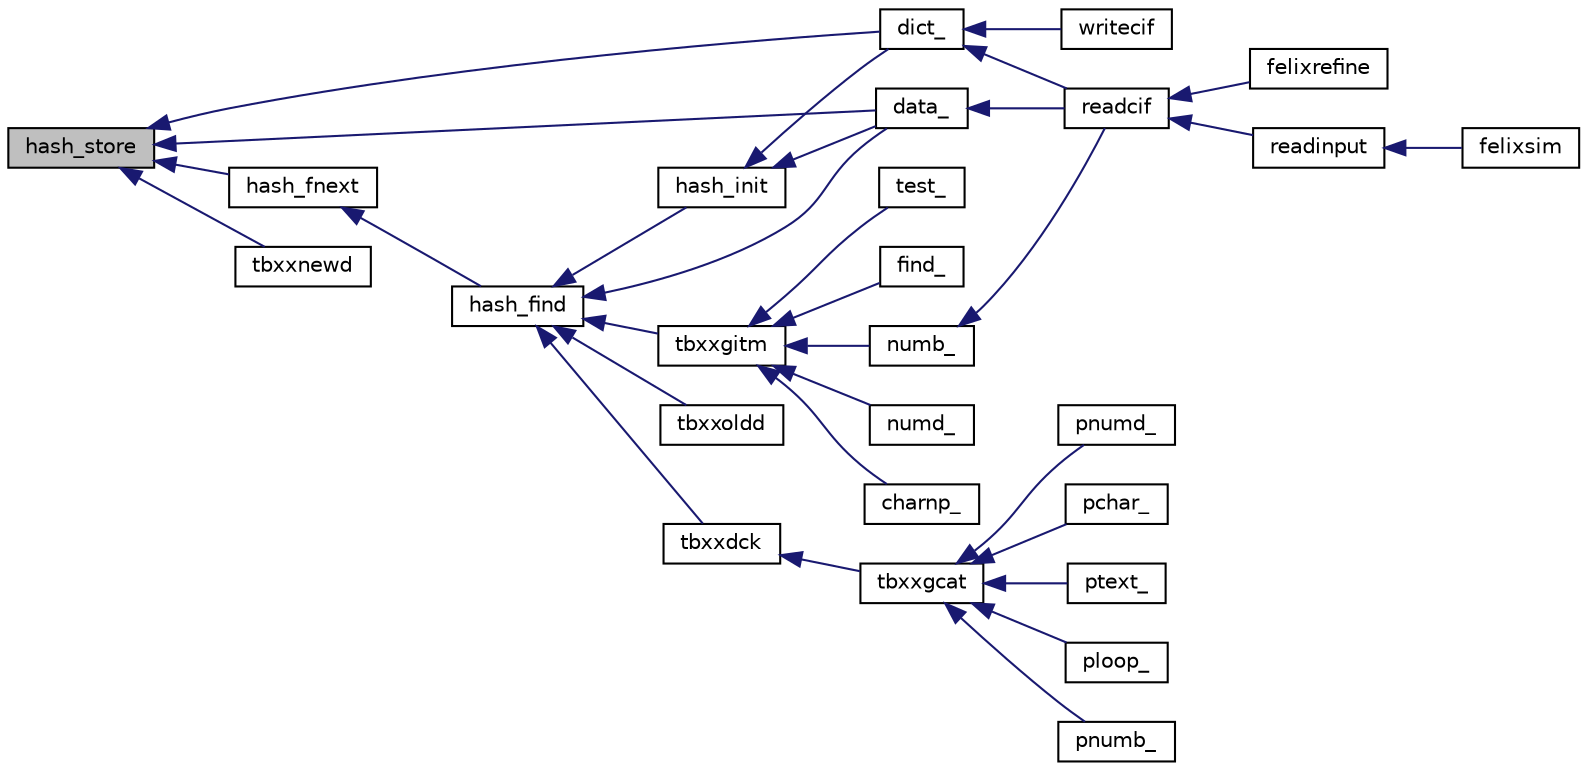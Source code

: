 digraph "hash_store"
{
  edge [fontname="Helvetica",fontsize="10",labelfontname="Helvetica",labelfontsize="10"];
  node [fontname="Helvetica",fontsize="10",shape=record];
  rankdir="LR";
  Node1 [label="hash_store",height=0.2,width=0.4,color="black", fillcolor="grey75", style="filled", fontcolor="black"];
  Node1 -> Node2 [dir="back",color="midnightblue",fontsize="10",style="solid",fontname="Helvetica"];
  Node2 [label="dict_",height=0.2,width=0.4,color="black", fillcolor="white", style="filled",URL="$ciftbx_8f.html#a4b968cff97c84029fcb089e5754373eb"];
  Node2 -> Node3 [dir="back",color="midnightblue",fontsize="10",style="solid",fontname="Helvetica"];
  Node3 [label="writecif",height=0.2,width=0.4,color="black", fillcolor="white", style="filled",URL="$out_8f90.html#a1276a1deb6b2dae1d2c2e4306f4ce597"];
  Node2 -> Node4 [dir="back",color="midnightblue",fontsize="10",style="solid",fontname="Helvetica"];
  Node4 [label="readcif",height=0.2,width=0.4,color="black", fillcolor="white", style="filled",URL="$readcif_8f90.html#a851b318f1c18608adf2b40ba20d10014"];
  Node4 -> Node5 [dir="back",color="midnightblue",fontsize="10",style="solid",fontname="Helvetica"];
  Node5 [label="felixrefine",height=0.2,width=0.4,color="black", fillcolor="white", style="filled",URL="$felixrefine_8f90.html#aecbf263fc9c06070ed63b7a31c76bbef"];
  Node4 -> Node6 [dir="back",color="midnightblue",fontsize="10",style="solid",fontname="Helvetica"];
  Node6 [label="readinput",height=0.2,width=0.4,color="black", fillcolor="white", style="filled",URL="$readinput_8f90.html#a87d0c2ec1671e34d4efcabf08db9d396"];
  Node6 -> Node7 [dir="back",color="midnightblue",fontsize="10",style="solid",fontname="Helvetica"];
  Node7 [label="felixsim",height=0.2,width=0.4,color="black", fillcolor="white", style="filled",URL="$felixsim_8f90.html#ad36d8d5ddad66820866e3d05a4c66144"];
  Node1 -> Node8 [dir="back",color="midnightblue",fontsize="10",style="solid",fontname="Helvetica"];
  Node8 [label="tbxxnewd",height=0.2,width=0.4,color="black", fillcolor="white", style="filled",URL="$ciftbx_8f.html#a7cb1d6edba984ca933612a0a93021559"];
  Node1 -> Node9 [dir="back",color="midnightblue",fontsize="10",style="solid",fontname="Helvetica"];
  Node9 [label="data_",height=0.2,width=0.4,color="black", fillcolor="white", style="filled",URL="$ciftbx_8f.html#acef84efd6e02fb3ddcab29ff8633a848"];
  Node9 -> Node4 [dir="back",color="midnightblue",fontsize="10",style="solid",fontname="Helvetica"];
  Node1 -> Node10 [dir="back",color="midnightblue",fontsize="10",style="solid",fontname="Helvetica"];
  Node10 [label="hash_fnext",height=0.2,width=0.4,color="black", fillcolor="white", style="filled",URL="$hash__funcs_8f.html#a8f1dc4d4cb474fed9e89568a4362ee1f"];
  Node10 -> Node11 [dir="back",color="midnightblue",fontsize="10",style="solid",fontname="Helvetica"];
  Node11 [label="hash_find",height=0.2,width=0.4,color="black", fillcolor="white", style="filled",URL="$hash__funcs_8f.html#a3a4bdd43e3433c8ea005132aadd4debd"];
  Node11 -> Node12 [dir="back",color="midnightblue",fontsize="10",style="solid",fontname="Helvetica"];
  Node12 [label="tbxxoldd",height=0.2,width=0.4,color="black", fillcolor="white", style="filled",URL="$ciftbx_8f.html#af0f954e4508c89cb4d3329a342d5b8a7"];
  Node11 -> Node9 [dir="back",color="midnightblue",fontsize="10",style="solid",fontname="Helvetica"];
  Node11 -> Node13 [dir="back",color="midnightblue",fontsize="10",style="solid",fontname="Helvetica"];
  Node13 [label="tbxxgitm",height=0.2,width=0.4,color="black", fillcolor="white", style="filled",URL="$ciftbx_8f.html#a39d2614384d61dc867b06c6bea0fa00c"];
  Node13 -> Node14 [dir="back",color="midnightblue",fontsize="10",style="solid",fontname="Helvetica"];
  Node14 [label="test_",height=0.2,width=0.4,color="black", fillcolor="white", style="filled",URL="$ciftbx_8f.html#a7bf11278540621a732ea9c62c37f39d4"];
  Node13 -> Node15 [dir="back",color="midnightblue",fontsize="10",style="solid",fontname="Helvetica"];
  Node15 [label="find_",height=0.2,width=0.4,color="black", fillcolor="white", style="filled",URL="$ciftbx_8f.html#a30b628eee0628904dba9c686a8ee7178"];
  Node13 -> Node16 [dir="back",color="midnightblue",fontsize="10",style="solid",fontname="Helvetica"];
  Node16 [label="numb_",height=0.2,width=0.4,color="black", fillcolor="white", style="filled",URL="$ciftbx_8f.html#a52533b45df7c78e9d743147a4ed381f3"];
  Node16 -> Node4 [dir="back",color="midnightblue",fontsize="10",style="solid",fontname="Helvetica"];
  Node13 -> Node17 [dir="back",color="midnightblue",fontsize="10",style="solid",fontname="Helvetica"];
  Node17 [label="numd_",height=0.2,width=0.4,color="black", fillcolor="white", style="filled",URL="$ciftbx_8f.html#a321db51a9a1b39f96c345271b840e3ca"];
  Node13 -> Node18 [dir="back",color="midnightblue",fontsize="10",style="solid",fontname="Helvetica"];
  Node18 [label="charnp_",height=0.2,width=0.4,color="black", fillcolor="white", style="filled",URL="$ciftbx_8f.html#a4c9835444462b49efe9e7b8cbe54beb1"];
  Node11 -> Node19 [dir="back",color="midnightblue",fontsize="10",style="solid",fontname="Helvetica"];
  Node19 [label="tbxxdck",height=0.2,width=0.4,color="black", fillcolor="white", style="filled",URL="$ciftbx_8f.html#a2bc1be3dc0311a1663573bc684f53546"];
  Node19 -> Node20 [dir="back",color="midnightblue",fontsize="10",style="solid",fontname="Helvetica"];
  Node20 [label="tbxxgcat",height=0.2,width=0.4,color="black", fillcolor="white", style="filled",URL="$ciftbx_8f.html#a3f95906b7a96897d02795dc4573ddd6b"];
  Node20 -> Node21 [dir="back",color="midnightblue",fontsize="10",style="solid",fontname="Helvetica"];
  Node21 [label="pnumb_",height=0.2,width=0.4,color="black", fillcolor="white", style="filled",URL="$ciftbx_8f.html#a762e7d891738400070c4bc377aba476f"];
  Node20 -> Node22 [dir="back",color="midnightblue",fontsize="10",style="solid",fontname="Helvetica"];
  Node22 [label="pnumd_",height=0.2,width=0.4,color="black", fillcolor="white", style="filled",URL="$ciftbx_8f.html#aca4e519718b63206d44b7446e084fe46"];
  Node20 -> Node23 [dir="back",color="midnightblue",fontsize="10",style="solid",fontname="Helvetica"];
  Node23 [label="pchar_",height=0.2,width=0.4,color="black", fillcolor="white", style="filled",URL="$ciftbx_8f.html#a2bf0d6d32275f871f14318f8edff68d6"];
  Node20 -> Node24 [dir="back",color="midnightblue",fontsize="10",style="solid",fontname="Helvetica"];
  Node24 [label="ptext_",height=0.2,width=0.4,color="black", fillcolor="white", style="filled",URL="$ciftbx_8f.html#ac290785fd800f64bb1cf30e3cdbc03b8"];
  Node20 -> Node25 [dir="back",color="midnightblue",fontsize="10",style="solid",fontname="Helvetica"];
  Node25 [label="ploop_",height=0.2,width=0.4,color="black", fillcolor="white", style="filled",URL="$ciftbx_8f.html#ae69863afb7878b321eccc42e1071eaa1"];
  Node11 -> Node26 [dir="back",color="midnightblue",fontsize="10",style="solid",fontname="Helvetica"];
  Node26 [label="hash_init",height=0.2,width=0.4,color="black", fillcolor="white", style="filled",URL="$hash__funcs_8f.html#a65961dd627a6f0cb48c02626574a9891"];
  Node26 -> Node2 [dir="back",color="midnightblue",fontsize="10",style="solid",fontname="Helvetica"];
  Node26 -> Node9 [dir="back",color="midnightblue",fontsize="10",style="solid",fontname="Helvetica"];
}
